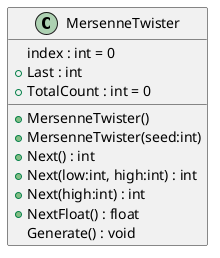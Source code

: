 @startuml
class MersenneTwister {
    index : int = 0
    + Last : int
    + TotalCount : int = 0
    + MersenneTwister()
    + MersenneTwister(seed:int)
    + Next() : int
    + Next(low:int, high:int) : int
    + Next(high:int) : int
    + NextFloat() : float
    Generate() : void
}
@enduml
